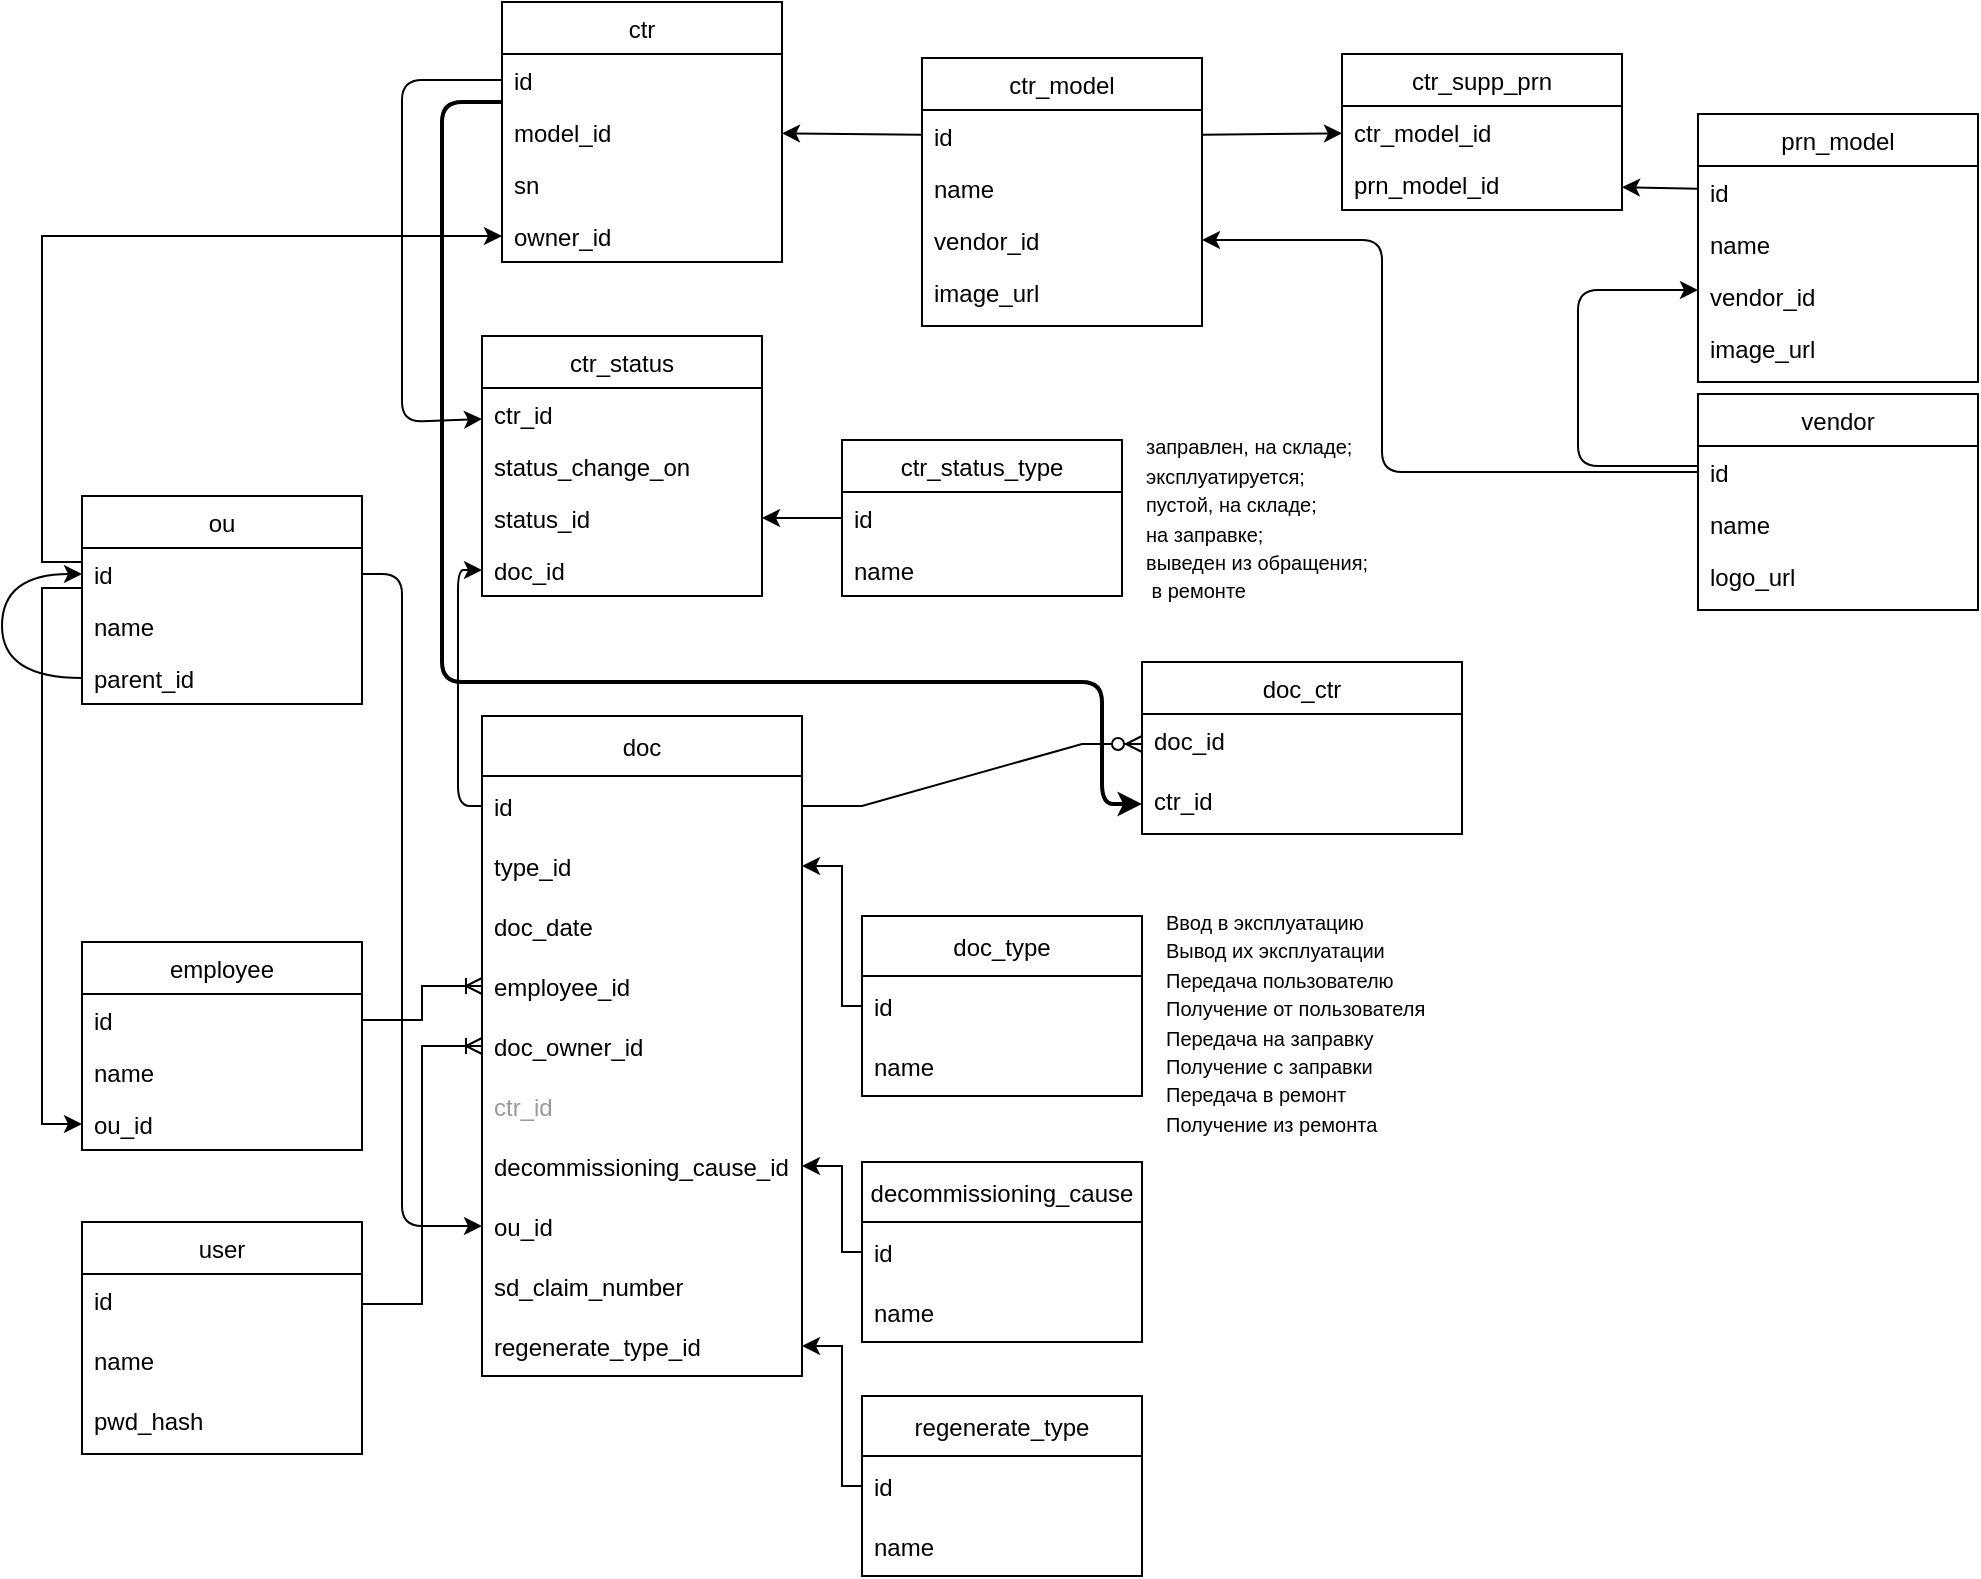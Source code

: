 <mxfile version="20.1.1" type="github">
  <diagram name="Page-1" id="efa7a0a1-bf9b-a30e-e6df-94a7791c09e9">
    <mxGraphModel dx="918" dy="460" grid="1" gridSize="10" guides="1" tooltips="1" connect="1" arrows="1" fold="1" page="1" pageScale="1" pageWidth="1169" pageHeight="827" background="none" math="0" shadow="0">
      <root>
        <mxCell id="0" />
        <mxCell id="1" parent="0" />
        <mxCell id="0HyxOfl09r36-qcPs7RD-114" value="ctr" style="swimlane;fontStyle=0;childLayout=stackLayout;horizontal=1;startSize=26;horizontalStack=0;resizeParent=1;resizeParentMax=0;resizeLast=0;collapsible=1;marginBottom=0;" parent="1" vertex="1">
          <mxGeometry x="260" y="10" width="140" height="130" as="geometry" />
        </mxCell>
        <mxCell id="0HyxOfl09r36-qcPs7RD-115" value="id" style="text;strokeColor=none;fillColor=none;align=left;verticalAlign=top;spacingLeft=4;spacingRight=4;overflow=hidden;rotatable=0;points=[[0,0.5],[1,0.5]];portConstraint=eastwest;" parent="0HyxOfl09r36-qcPs7RD-114" vertex="1">
          <mxGeometry y="26" width="140" height="26" as="geometry" />
        </mxCell>
        <mxCell id="0HyxOfl09r36-qcPs7RD-193" value="model_id&#xa;&#xa;" style="text;strokeColor=none;fillColor=none;align=left;verticalAlign=top;spacingLeft=4;spacingRight=4;overflow=hidden;rotatable=0;points=[[0,0.5],[1,0.5]];portConstraint=eastwest;" parent="0HyxOfl09r36-qcPs7RD-114" vertex="1">
          <mxGeometry y="52" width="140" height="26" as="geometry" />
        </mxCell>
        <mxCell id="0HyxOfl09r36-qcPs7RD-116" value="sn" style="text;strokeColor=none;fillColor=none;align=left;verticalAlign=top;spacingLeft=4;spacingRight=4;overflow=hidden;rotatable=0;points=[[0,0.5],[1,0.5]];portConstraint=eastwest;" parent="0HyxOfl09r36-qcPs7RD-114" vertex="1">
          <mxGeometry y="78" width="140" height="26" as="geometry" />
        </mxCell>
        <mxCell id="B27GgNt_8ts8eAWawGhs-5" value="owner_id" style="text;strokeColor=none;fillColor=none;align=left;verticalAlign=top;spacingLeft=4;spacingRight=4;overflow=hidden;rotatable=0;points=[[0,0.5],[1,0.5]];portConstraint=eastwest;" parent="0HyxOfl09r36-qcPs7RD-114" vertex="1">
          <mxGeometry y="104" width="140" height="26" as="geometry" />
        </mxCell>
        <mxCell id="0HyxOfl09r36-qcPs7RD-119" value="prn_model" style="swimlane;fontStyle=0;childLayout=stackLayout;horizontal=1;startSize=26;horizontalStack=0;resizeParent=1;resizeParentMax=0;resizeLast=0;collapsible=1;marginBottom=0;" parent="1" vertex="1">
          <mxGeometry x="858" y="66" width="140" height="134" as="geometry" />
        </mxCell>
        <mxCell id="0HyxOfl09r36-qcPs7RD-120" value="id" style="text;strokeColor=none;fillColor=none;align=left;verticalAlign=top;spacingLeft=4;spacingRight=4;overflow=hidden;rotatable=0;points=[[0,0.5],[1,0.5]];portConstraint=eastwest;" parent="0HyxOfl09r36-qcPs7RD-119" vertex="1">
          <mxGeometry y="26" width="140" height="26" as="geometry" />
        </mxCell>
        <mxCell id="0HyxOfl09r36-qcPs7RD-121" value="name" style="text;strokeColor=none;fillColor=none;align=left;verticalAlign=top;spacingLeft=4;spacingRight=4;overflow=hidden;rotatable=0;points=[[0,0.5],[1,0.5]];portConstraint=eastwest;" parent="0HyxOfl09r36-qcPs7RD-119" vertex="1">
          <mxGeometry y="52" width="140" height="26" as="geometry" />
        </mxCell>
        <mxCell id="0HyxOfl09r36-qcPs7RD-157" value="vendor_id" style="text;strokeColor=none;fillColor=none;align=left;verticalAlign=top;spacingLeft=4;spacingRight=4;overflow=hidden;rotatable=0;points=[[0,0.5],[1,0.5]];portConstraint=eastwest;" parent="0HyxOfl09r36-qcPs7RD-119" vertex="1">
          <mxGeometry y="78" width="140" height="26" as="geometry" />
        </mxCell>
        <mxCell id="-eueZPDx82-Weop2imwT-17" value="image_url" style="text;strokeColor=none;fillColor=none;spacingLeft=4;spacingRight=4;overflow=hidden;rotatable=0;points=[[0,0.5],[1,0.5]];portConstraint=eastwest;fontSize=12;" parent="0HyxOfl09r36-qcPs7RD-119" vertex="1">
          <mxGeometry y="104" width="140" height="30" as="geometry" />
        </mxCell>
        <mxCell id="0HyxOfl09r36-qcPs7RD-123" value="ctr_model" style="swimlane;fontStyle=0;childLayout=stackLayout;horizontal=1;startSize=26;horizontalStack=0;resizeParent=1;resizeParentMax=0;resizeLast=0;collapsible=1;marginBottom=0;" parent="1" vertex="1">
          <mxGeometry x="470" y="38" width="140" height="134" as="geometry" />
        </mxCell>
        <mxCell id="0HyxOfl09r36-qcPs7RD-124" value="id" style="text;strokeColor=none;fillColor=none;align=left;verticalAlign=top;spacingLeft=4;spacingRight=4;overflow=hidden;rotatable=0;points=[[0,0.5],[1,0.5]];portConstraint=eastwest;" parent="0HyxOfl09r36-qcPs7RD-123" vertex="1">
          <mxGeometry y="26" width="140" height="26" as="geometry" />
        </mxCell>
        <mxCell id="0HyxOfl09r36-qcPs7RD-164" value="name" style="text;strokeColor=none;fillColor=none;align=left;verticalAlign=top;spacingLeft=4;spacingRight=4;overflow=hidden;rotatable=0;points=[[0,0.5],[1,0.5]];portConstraint=eastwest;" parent="0HyxOfl09r36-qcPs7RD-123" vertex="1">
          <mxGeometry y="52" width="140" height="26" as="geometry" />
        </mxCell>
        <mxCell id="0HyxOfl09r36-qcPs7RD-125" value="vendor_id" style="text;strokeColor=none;fillColor=none;align=left;verticalAlign=top;spacingLeft=4;spacingRight=4;overflow=hidden;rotatable=0;points=[[0,0.5],[1,0.5]];portConstraint=eastwest;" parent="0HyxOfl09r36-qcPs7RD-123" vertex="1">
          <mxGeometry y="78" width="140" height="26" as="geometry" />
        </mxCell>
        <mxCell id="-eueZPDx82-Weop2imwT-14" value="image_url" style="text;strokeColor=none;fillColor=none;spacingLeft=4;spacingRight=4;overflow=hidden;rotatable=0;points=[[0,0.5],[1,0.5]];portConstraint=eastwest;fontSize=12;" parent="0HyxOfl09r36-qcPs7RD-123" vertex="1">
          <mxGeometry y="104" width="140" height="30" as="geometry" />
        </mxCell>
        <mxCell id="0HyxOfl09r36-qcPs7RD-143" value="ctr_supp_prn" style="swimlane;fontStyle=0;childLayout=stackLayout;horizontal=1;startSize=26;horizontalStack=0;resizeParent=1;resizeParentMax=0;resizeLast=0;collapsible=1;marginBottom=0;" parent="1" vertex="1">
          <mxGeometry x="680" y="36" width="140" height="78" as="geometry" />
        </mxCell>
        <mxCell id="0HyxOfl09r36-qcPs7RD-144" value="ctr_model_id" style="text;strokeColor=none;fillColor=none;align=left;verticalAlign=top;spacingLeft=4;spacingRight=4;overflow=hidden;rotatable=0;points=[[0,0.5],[1,0.5]];portConstraint=eastwest;" parent="0HyxOfl09r36-qcPs7RD-143" vertex="1">
          <mxGeometry y="26" width="140" height="26" as="geometry" />
        </mxCell>
        <mxCell id="0HyxOfl09r36-qcPs7RD-145" value="prn_model_id" style="text;strokeColor=none;fillColor=none;align=left;verticalAlign=top;spacingLeft=4;spacingRight=4;overflow=hidden;rotatable=0;points=[[0,0.5],[1,0.5]];portConstraint=eastwest;" parent="0HyxOfl09r36-qcPs7RD-143" vertex="1">
          <mxGeometry y="52" width="140" height="26" as="geometry" />
        </mxCell>
        <mxCell id="0HyxOfl09r36-qcPs7RD-158" value="vendor" style="swimlane;fontStyle=0;childLayout=stackLayout;horizontal=1;startSize=26;horizontalStack=0;resizeParent=1;resizeParentMax=0;resizeLast=0;collapsible=1;marginBottom=0;" parent="1" vertex="1">
          <mxGeometry x="858" y="206" width="140" height="108" as="geometry">
            <mxRectangle x="826" y="244" width="70" height="26" as="alternateBounds" />
          </mxGeometry>
        </mxCell>
        <mxCell id="0HyxOfl09r36-qcPs7RD-159" value="id" style="text;strokeColor=none;fillColor=none;align=left;verticalAlign=top;spacingLeft=4;spacingRight=4;overflow=hidden;rotatable=0;points=[[0,0.5],[1,0.5]];portConstraint=eastwest;" parent="0HyxOfl09r36-qcPs7RD-158" vertex="1">
          <mxGeometry y="26" width="140" height="26" as="geometry" />
        </mxCell>
        <mxCell id="0HyxOfl09r36-qcPs7RD-160" value="name" style="text;strokeColor=none;fillColor=none;align=left;verticalAlign=top;spacingLeft=4;spacingRight=4;overflow=hidden;rotatable=0;points=[[0,0.5],[1,0.5]];portConstraint=eastwest;" parent="0HyxOfl09r36-qcPs7RD-158" vertex="1">
          <mxGeometry y="52" width="140" height="26" as="geometry" />
        </mxCell>
        <mxCell id="-eueZPDx82-Weop2imwT-16" value="logo_url" style="text;strokeColor=none;fillColor=none;spacingLeft=4;spacingRight=4;overflow=hidden;rotatable=0;points=[[0,0.5],[1,0.5]];portConstraint=eastwest;fontSize=12;" parent="0HyxOfl09r36-qcPs7RD-158" vertex="1">
          <mxGeometry y="78" width="140" height="30" as="geometry" />
        </mxCell>
        <mxCell id="0HyxOfl09r36-qcPs7RD-165" value="" style="endArrow=classic;html=1;exitX=0;exitY=0.5;exitDx=0;exitDy=0;" parent="1" edge="1">
          <mxGeometry width="50" height="50" relative="1" as="geometry">
            <mxPoint x="858" y="242" as="sourcePoint" />
            <mxPoint x="858" y="154" as="targetPoint" />
            <Array as="points">
              <mxPoint x="798" y="242" />
              <mxPoint x="798" y="154" />
            </Array>
          </mxGeometry>
        </mxCell>
        <mxCell id="0HyxOfl09r36-qcPs7RD-166" value="" style="endArrow=classic;html=1;" parent="1" source="0HyxOfl09r36-qcPs7RD-159" target="0HyxOfl09r36-qcPs7RD-125" edge="1">
          <mxGeometry width="50" height="50" relative="1" as="geometry">
            <mxPoint x="580" y="326" as="sourcePoint" />
            <mxPoint x="630" y="276" as="targetPoint" />
            <Array as="points">
              <mxPoint x="700" y="245" />
              <mxPoint x="700" y="129" />
            </Array>
          </mxGeometry>
        </mxCell>
        <mxCell id="0HyxOfl09r36-qcPs7RD-167" value="" style="endArrow=classic;html=1;" parent="1" source="0HyxOfl09r36-qcPs7RD-124" target="0HyxOfl09r36-qcPs7RD-193" edge="1">
          <mxGeometry width="50" height="50" relative="1" as="geometry">
            <mxPoint x="570" y="350" as="sourcePoint" />
            <mxPoint x="620" y="300" as="targetPoint" />
          </mxGeometry>
        </mxCell>
        <mxCell id="0HyxOfl09r36-qcPs7RD-173" value="ctr_status" style="swimlane;fontStyle=0;childLayout=stackLayout;horizontal=1;startSize=26;horizontalStack=0;resizeParent=1;resizeParentMax=0;resizeLast=0;collapsible=1;marginBottom=0;" parent="1" vertex="1">
          <mxGeometry x="250" y="177" width="140" height="130" as="geometry" />
        </mxCell>
        <mxCell id="0HyxOfl09r36-qcPs7RD-174" value="ctr_id" style="text;strokeColor=none;fillColor=none;align=left;verticalAlign=top;spacingLeft=4;spacingRight=4;overflow=hidden;rotatable=0;points=[[0,0.5],[1,0.5]];portConstraint=eastwest;" parent="0HyxOfl09r36-qcPs7RD-173" vertex="1">
          <mxGeometry y="26" width="140" height="26" as="geometry" />
        </mxCell>
        <mxCell id="0HyxOfl09r36-qcPs7RD-175" value="status_change_on" style="text;strokeColor=none;fillColor=none;align=left;verticalAlign=top;spacingLeft=4;spacingRight=4;overflow=hidden;rotatable=0;points=[[0,0.5],[1,0.5]];portConstraint=eastwest;" parent="0HyxOfl09r36-qcPs7RD-173" vertex="1">
          <mxGeometry y="52" width="140" height="26" as="geometry" />
        </mxCell>
        <mxCell id="0HyxOfl09r36-qcPs7RD-191" value="status_id" style="text;strokeColor=none;fillColor=none;align=left;verticalAlign=top;spacingLeft=4;spacingRight=4;overflow=hidden;rotatable=0;points=[[0,0.5],[1,0.5]];portConstraint=eastwest;" parent="0HyxOfl09r36-qcPs7RD-173" vertex="1">
          <mxGeometry y="78" width="140" height="26" as="geometry" />
        </mxCell>
        <mxCell id="B27GgNt_8ts8eAWawGhs-43" value="doc_id" style="text;strokeColor=none;fillColor=none;align=left;verticalAlign=top;spacingLeft=4;spacingRight=4;overflow=hidden;rotatable=0;points=[[0,0.5],[1,0.5]];portConstraint=eastwest;" parent="0HyxOfl09r36-qcPs7RD-173" vertex="1">
          <mxGeometry y="104" width="140" height="26" as="geometry" />
        </mxCell>
        <mxCell id="0HyxOfl09r36-qcPs7RD-181" value="ctr_status_type" style="swimlane;fontStyle=0;childLayout=stackLayout;horizontal=1;startSize=26;horizontalStack=0;resizeParent=1;resizeParentMax=0;resizeLast=0;collapsible=1;marginBottom=0;" parent="1" vertex="1">
          <mxGeometry x="430" y="229" width="140" height="78" as="geometry" />
        </mxCell>
        <mxCell id="0HyxOfl09r36-qcPs7RD-182" value="id" style="text;strokeColor=none;fillColor=none;align=left;verticalAlign=top;spacingLeft=4;spacingRight=4;overflow=hidden;rotatable=0;points=[[0,0.5],[1,0.5]];portConstraint=eastwest;" parent="0HyxOfl09r36-qcPs7RD-181" vertex="1">
          <mxGeometry y="26" width="140" height="26" as="geometry" />
        </mxCell>
        <mxCell id="0HyxOfl09r36-qcPs7RD-183" value="name" style="text;strokeColor=none;fillColor=none;align=left;verticalAlign=top;spacingLeft=4;spacingRight=4;overflow=hidden;rotatable=0;points=[[0,0.5],[1,0.5]];portConstraint=eastwest;" parent="0HyxOfl09r36-qcPs7RD-181" vertex="1">
          <mxGeometry y="52" width="140" height="26" as="geometry" />
        </mxCell>
        <mxCell id="0HyxOfl09r36-qcPs7RD-185" value="" style="endArrow=classic;html=1;" parent="1" source="0HyxOfl09r36-qcPs7RD-182" target="0HyxOfl09r36-qcPs7RD-191" edge="1">
          <mxGeometry width="50" height="50" relative="1" as="geometry">
            <mxPoint x="570" y="277" as="sourcePoint" />
            <mxPoint x="620" y="227" as="targetPoint" />
          </mxGeometry>
        </mxCell>
        <mxCell id="0HyxOfl09r36-qcPs7RD-186" value="" style="endArrow=classic;html=1;" parent="1" source="0HyxOfl09r36-qcPs7RD-115" target="0HyxOfl09r36-qcPs7RD-174" edge="1">
          <mxGeometry width="50" height="50" relative="1" as="geometry">
            <mxPoint x="570" y="350" as="sourcePoint" />
            <mxPoint x="620" y="300" as="targetPoint" />
            <Array as="points">
              <mxPoint x="210" y="49" />
              <mxPoint x="210" y="73" />
              <mxPoint x="210" y="220" />
            </Array>
          </mxGeometry>
        </mxCell>
        <mxCell id="0HyxOfl09r36-qcPs7RD-187" value="ou" style="swimlane;fontStyle=0;childLayout=stackLayout;horizontal=1;startSize=26;horizontalStack=0;resizeParent=1;resizeParentMax=0;resizeLast=0;collapsible=1;marginBottom=0;" parent="1" vertex="1">
          <mxGeometry x="50" y="257" width="140" height="104" as="geometry" />
        </mxCell>
        <mxCell id="0HyxOfl09r36-qcPs7RD-188" value="id" style="text;strokeColor=none;fillColor=none;align=left;verticalAlign=top;spacingLeft=4;spacingRight=4;overflow=hidden;rotatable=0;points=[[0,0.5],[1,0.5]];portConstraint=eastwest;" parent="0HyxOfl09r36-qcPs7RD-187" vertex="1">
          <mxGeometry y="26" width="140" height="26" as="geometry" />
        </mxCell>
        <mxCell id="0HyxOfl09r36-qcPs7RD-189" value="name" style="text;strokeColor=none;fillColor=none;align=left;verticalAlign=top;spacingLeft=4;spacingRight=4;overflow=hidden;rotatable=0;points=[[0,0.5],[1,0.5]];portConstraint=eastwest;" parent="0HyxOfl09r36-qcPs7RD-187" vertex="1">
          <mxGeometry y="52" width="140" height="26" as="geometry" />
        </mxCell>
        <mxCell id="B27GgNt_8ts8eAWawGhs-4" style="edgeStyle=orthogonalEdgeStyle;orthogonalLoop=1;jettySize=auto;html=1;exitX=0;exitY=0.5;exitDx=0;exitDy=0;entryX=0;entryY=0.5;entryDx=0;entryDy=0;curved=1;" parent="0HyxOfl09r36-qcPs7RD-187" source="B27GgNt_8ts8eAWawGhs-3" target="0HyxOfl09r36-qcPs7RD-188" edge="1">
          <mxGeometry relative="1" as="geometry">
            <Array as="points">
              <mxPoint x="-40" y="91" />
              <mxPoint x="-40" y="39" />
            </Array>
          </mxGeometry>
        </mxCell>
        <mxCell id="B27GgNt_8ts8eAWawGhs-3" value="parent_id" style="text;strokeColor=none;fillColor=none;align=left;verticalAlign=top;spacingLeft=4;spacingRight=4;overflow=hidden;rotatable=0;points=[[0,0.5],[1,0.5]];portConstraint=eastwest;" parent="0HyxOfl09r36-qcPs7RD-187" vertex="1">
          <mxGeometry y="78" width="140" height="26" as="geometry" />
        </mxCell>
        <mxCell id="0HyxOfl09r36-qcPs7RD-194" value="&lt;span style=&quot;font-size: 10px&quot;&gt;заправлен, на складе;&lt;br&gt;эксплуатируется;&lt;br&gt;пустой, на складе;&lt;br&gt;на заправке;&lt;br&gt;выведен из обращения;&lt;br&gt;&amp;nbsp;в ремонте&lt;br&gt;&lt;/span&gt;" style="text;html=1;align=left;verticalAlign=middle;resizable=0;points=[];autosize=1;strokeColor=none;" parent="1" vertex="1">
          <mxGeometry x="580" y="218" width="130" height="100" as="geometry" />
        </mxCell>
        <mxCell id="0HyxOfl09r36-qcPs7RD-202" value="employee" style="swimlane;fontStyle=0;childLayout=stackLayout;horizontal=1;startSize=26;horizontalStack=0;resizeParent=1;resizeParentMax=0;resizeLast=0;collapsible=1;marginBottom=0;" parent="1" vertex="1">
          <mxGeometry x="50" y="480" width="140" height="104" as="geometry" />
        </mxCell>
        <mxCell id="0HyxOfl09r36-qcPs7RD-203" value="id" style="text;strokeColor=none;fillColor=none;align=left;verticalAlign=top;spacingLeft=4;spacingRight=4;overflow=hidden;rotatable=0;points=[[0,0.5],[1,0.5]];portConstraint=eastwest;" parent="0HyxOfl09r36-qcPs7RD-202" vertex="1">
          <mxGeometry y="26" width="140" height="26" as="geometry" />
        </mxCell>
        <mxCell id="0HyxOfl09r36-qcPs7RD-204" value="name" style="text;strokeColor=none;fillColor=none;align=left;verticalAlign=top;spacingLeft=4;spacingRight=4;overflow=hidden;rotatable=0;points=[[0,0.5],[1,0.5]];portConstraint=eastwest;" parent="0HyxOfl09r36-qcPs7RD-202" vertex="1">
          <mxGeometry y="52" width="140" height="26" as="geometry" />
        </mxCell>
        <mxCell id="B27GgNt_8ts8eAWawGhs-7" value="ou_id" style="text;strokeColor=none;fillColor=none;align=left;verticalAlign=top;spacingLeft=4;spacingRight=4;overflow=hidden;rotatable=0;points=[[0,0.5],[1,0.5]];portConstraint=eastwest;" parent="0HyxOfl09r36-qcPs7RD-202" vertex="1">
          <mxGeometry y="78" width="140" height="26" as="geometry" />
        </mxCell>
        <mxCell id="8fQQKwptiHgryDefAF7D-1" value="" style="endArrow=classic;html=1;" parent="1" source="0HyxOfl09r36-qcPs7RD-124" target="0HyxOfl09r36-qcPs7RD-144" edge="1">
          <mxGeometry width="50" height="50" relative="1" as="geometry">
            <mxPoint x="560" y="400" as="sourcePoint" />
            <mxPoint x="610" y="350" as="targetPoint" />
          </mxGeometry>
        </mxCell>
        <mxCell id="8fQQKwptiHgryDefAF7D-2" value="" style="endArrow=classic;html=1;" parent="1" source="0HyxOfl09r36-qcPs7RD-120" target="0HyxOfl09r36-qcPs7RD-145" edge="1">
          <mxGeometry width="50" height="50" relative="1" as="geometry">
            <mxPoint x="560" y="400" as="sourcePoint" />
            <mxPoint x="610" y="350" as="targetPoint" />
          </mxGeometry>
        </mxCell>
        <mxCell id="B27GgNt_8ts8eAWawGhs-6" style="edgeStyle=orthogonalEdgeStyle;rounded=0;orthogonalLoop=1;jettySize=auto;html=1;exitX=0;exitY=0.5;exitDx=0;exitDy=0;entryX=0;entryY=0.5;entryDx=0;entryDy=0;" parent="1" source="0HyxOfl09r36-qcPs7RD-188" target="B27GgNt_8ts8eAWawGhs-5" edge="1">
          <mxGeometry relative="1" as="geometry">
            <Array as="points">
              <mxPoint x="50" y="290" />
              <mxPoint x="30" y="290" />
              <mxPoint x="30" y="127" />
            </Array>
          </mxGeometry>
        </mxCell>
        <mxCell id="B27GgNt_8ts8eAWawGhs-10" style="edgeStyle=orthogonalEdgeStyle;rounded=0;orthogonalLoop=1;jettySize=auto;html=1;exitX=0;exitY=0.5;exitDx=0;exitDy=0;entryX=0;entryY=0.5;entryDx=0;entryDy=0;" parent="1" source="0HyxOfl09r36-qcPs7RD-188" target="B27GgNt_8ts8eAWawGhs-7" edge="1">
          <mxGeometry relative="1" as="geometry">
            <mxPoint x="50" y="296" as="sourcePoint" />
            <mxPoint x="50" y="571" as="targetPoint" />
            <Array as="points">
              <mxPoint x="50" y="303" />
              <mxPoint x="30" y="303" />
              <mxPoint x="30" y="571" />
            </Array>
          </mxGeometry>
        </mxCell>
        <mxCell id="B27GgNt_8ts8eAWawGhs-11" value="doc" style="swimlane;fontStyle=0;childLayout=stackLayout;horizontal=1;startSize=30;horizontalStack=0;resizeParent=1;resizeParentMax=0;resizeLast=0;collapsible=1;marginBottom=0;" parent="1" vertex="1">
          <mxGeometry x="250" y="367" width="160" height="330" as="geometry" />
        </mxCell>
        <mxCell id="B27GgNt_8ts8eAWawGhs-12" value="id" style="text;strokeColor=none;fillColor=none;align=left;verticalAlign=middle;spacingLeft=4;spacingRight=4;overflow=hidden;points=[[0,0.5],[1,0.5]];portConstraint=eastwest;rotatable=0;" parent="B27GgNt_8ts8eAWawGhs-11" vertex="1">
          <mxGeometry y="30" width="160" height="30" as="geometry" />
        </mxCell>
        <mxCell id="B27GgNt_8ts8eAWawGhs-14" value="type_id" style="text;strokeColor=none;fillColor=none;align=left;verticalAlign=middle;spacingLeft=4;spacingRight=4;overflow=hidden;points=[[0,0.5],[1,0.5]];portConstraint=eastwest;rotatable=0;" parent="B27GgNt_8ts8eAWawGhs-11" vertex="1">
          <mxGeometry y="60" width="160" height="30" as="geometry" />
        </mxCell>
        <mxCell id="B27GgNt_8ts8eAWawGhs-15" value="doc_date" style="text;strokeColor=none;fillColor=none;align=left;verticalAlign=middle;spacingLeft=4;spacingRight=4;overflow=hidden;points=[[0,0.5],[1,0.5]];portConstraint=eastwest;rotatable=0;" parent="B27GgNt_8ts8eAWawGhs-11" vertex="1">
          <mxGeometry y="90" width="160" height="30" as="geometry" />
        </mxCell>
        <mxCell id="B27GgNt_8ts8eAWawGhs-17" value="employee_id" style="text;strokeColor=none;fillColor=none;align=left;verticalAlign=middle;spacingLeft=4;spacingRight=4;overflow=hidden;points=[[0,0.5],[1,0.5]];portConstraint=eastwest;rotatable=0;" parent="B27GgNt_8ts8eAWawGhs-11" vertex="1">
          <mxGeometry y="120" width="160" height="30" as="geometry" />
        </mxCell>
        <mxCell id="B27GgNt_8ts8eAWawGhs-16" value="doc_owner_id" style="text;strokeColor=none;fillColor=none;align=left;verticalAlign=middle;spacingLeft=4;spacingRight=4;overflow=hidden;points=[[0,0.5],[1,0.5]];portConstraint=eastwest;rotatable=0;" parent="B27GgNt_8ts8eAWawGhs-11" vertex="1">
          <mxGeometry y="150" width="160" height="30" as="geometry" />
        </mxCell>
        <mxCell id="B27GgNt_8ts8eAWawGhs-18" value="ctr_id" style="text;strokeColor=none;fillColor=none;align=left;verticalAlign=middle;spacingLeft=4;spacingRight=4;overflow=hidden;points=[[0,0.5],[1,0.5]];portConstraint=eastwest;rotatable=0;fontColor=#999999;" parent="B27GgNt_8ts8eAWawGhs-11" vertex="1">
          <mxGeometry y="180" width="160" height="30" as="geometry" />
        </mxCell>
        <mxCell id="B27GgNt_8ts8eAWawGhs-19" value="decommissioning_cause_id" style="text;strokeColor=none;fillColor=none;align=left;verticalAlign=middle;spacingLeft=4;spacingRight=4;overflow=hidden;points=[[0,0.5],[1,0.5]];portConstraint=eastwest;rotatable=0;" parent="B27GgNt_8ts8eAWawGhs-11" vertex="1">
          <mxGeometry y="210" width="160" height="30" as="geometry" />
        </mxCell>
        <mxCell id="B27GgNt_8ts8eAWawGhs-20" value="ou_id" style="text;strokeColor=none;fillColor=none;align=left;verticalAlign=middle;spacingLeft=4;spacingRight=4;overflow=hidden;points=[[0,0.5],[1,0.5]];portConstraint=eastwest;rotatable=0;" parent="B27GgNt_8ts8eAWawGhs-11" vertex="1">
          <mxGeometry y="240" width="160" height="30" as="geometry" />
        </mxCell>
        <mxCell id="B27GgNt_8ts8eAWawGhs-21" value="sd_claim_number" style="text;strokeColor=none;fillColor=none;align=left;verticalAlign=middle;spacingLeft=4;spacingRight=4;overflow=hidden;points=[[0,0.5],[1,0.5]];portConstraint=eastwest;rotatable=0;" parent="B27GgNt_8ts8eAWawGhs-11" vertex="1">
          <mxGeometry y="270" width="160" height="30" as="geometry" />
        </mxCell>
        <mxCell id="B27GgNt_8ts8eAWawGhs-22" value="regenerate_type_id" style="text;strokeColor=none;fillColor=none;align=left;verticalAlign=middle;spacingLeft=4;spacingRight=4;overflow=hidden;points=[[0,0.5],[1,0.5]];portConstraint=eastwest;rotatable=0;" parent="B27GgNt_8ts8eAWawGhs-11" vertex="1">
          <mxGeometry y="300" width="160" height="30" as="geometry" />
        </mxCell>
        <mxCell id="B27GgNt_8ts8eAWawGhs-23" value="doc_type" style="swimlane;fontStyle=0;childLayout=stackLayout;horizontal=1;startSize=30;horizontalStack=0;resizeParent=1;resizeParentMax=0;resizeLast=0;collapsible=1;marginBottom=0;" parent="1" vertex="1">
          <mxGeometry x="440" y="467" width="140" height="90" as="geometry" />
        </mxCell>
        <mxCell id="B27GgNt_8ts8eAWawGhs-24" value="id" style="text;strokeColor=none;fillColor=none;align=left;verticalAlign=middle;spacingLeft=4;spacingRight=4;overflow=hidden;points=[[0,0.5],[1,0.5]];portConstraint=eastwest;rotatable=0;" parent="B27GgNt_8ts8eAWawGhs-23" vertex="1">
          <mxGeometry y="30" width="140" height="30" as="geometry" />
        </mxCell>
        <mxCell id="B27GgNt_8ts8eAWawGhs-25" value="name" style="text;strokeColor=none;fillColor=none;align=left;verticalAlign=middle;spacingLeft=4;spacingRight=4;overflow=hidden;points=[[0,0.5],[1,0.5]];portConstraint=eastwest;rotatable=0;" parent="B27GgNt_8ts8eAWawGhs-23" vertex="1">
          <mxGeometry y="60" width="140" height="30" as="geometry" />
        </mxCell>
        <mxCell id="B27GgNt_8ts8eAWawGhs-27" style="edgeStyle=orthogonalEdgeStyle;rounded=0;orthogonalLoop=1;jettySize=auto;html=1;exitX=0;exitY=0.5;exitDx=0;exitDy=0;" parent="1" source="B27GgNt_8ts8eAWawGhs-24" target="B27GgNt_8ts8eAWawGhs-14" edge="1">
          <mxGeometry relative="1" as="geometry">
            <Array as="points">
              <mxPoint x="430" y="512" />
              <mxPoint x="430" y="442" />
            </Array>
          </mxGeometry>
        </mxCell>
        <mxCell id="B27GgNt_8ts8eAWawGhs-30" style="edgeStyle=orthogonalEdgeStyle;orthogonalLoop=1;jettySize=auto;html=1;strokeWidth=2;strokeColor=default;rounded=1;entryX=0;entryY=0.5;entryDx=0;entryDy=0;" parent="1" source="0HyxOfl09r36-qcPs7RD-115" target="ysNZDPczOukCf6MiVix6-3" edge="1">
          <mxGeometry relative="1" as="geometry">
            <Array as="points">
              <mxPoint x="230" y="60" />
              <mxPoint x="230" y="350" />
              <mxPoint x="560" y="350" />
              <mxPoint x="560" y="411" />
            </Array>
          </mxGeometry>
        </mxCell>
        <mxCell id="B27GgNt_8ts8eAWawGhs-31" style="edgeStyle=orthogonalEdgeStyle;rounded=1;orthogonalLoop=1;jettySize=auto;html=1;exitX=1;exitY=0.5;exitDx=0;exitDy=0;" parent="1" source="0HyxOfl09r36-qcPs7RD-188" target="B27GgNt_8ts8eAWawGhs-20" edge="1">
          <mxGeometry relative="1" as="geometry">
            <Array as="points">
              <mxPoint x="210" y="296" />
              <mxPoint x="210" y="622" />
            </Array>
          </mxGeometry>
        </mxCell>
        <mxCell id="B27GgNt_8ts8eAWawGhs-32" value="decommissioning_cause" style="swimlane;fontStyle=0;childLayout=stackLayout;horizontal=1;startSize=30;horizontalStack=0;resizeParent=1;resizeParentMax=0;resizeLast=0;collapsible=1;marginBottom=0;" parent="1" vertex="1">
          <mxGeometry x="440" y="590" width="140" height="90" as="geometry" />
        </mxCell>
        <mxCell id="B27GgNt_8ts8eAWawGhs-33" value="id" style="text;strokeColor=none;fillColor=none;align=left;verticalAlign=middle;spacingLeft=4;spacingRight=4;overflow=hidden;points=[[0,0.5],[1,0.5]];portConstraint=eastwest;rotatable=0;" parent="B27GgNt_8ts8eAWawGhs-32" vertex="1">
          <mxGeometry y="30" width="140" height="30" as="geometry" />
        </mxCell>
        <mxCell id="B27GgNt_8ts8eAWawGhs-34" value="name" style="text;strokeColor=none;fillColor=none;align=left;verticalAlign=middle;spacingLeft=4;spacingRight=4;overflow=hidden;points=[[0,0.5],[1,0.5]];portConstraint=eastwest;rotatable=0;" parent="B27GgNt_8ts8eAWawGhs-32" vertex="1">
          <mxGeometry y="60" width="140" height="30" as="geometry" />
        </mxCell>
        <mxCell id="B27GgNt_8ts8eAWawGhs-36" style="edgeStyle=orthogonalEdgeStyle;rounded=0;orthogonalLoop=1;jettySize=auto;html=1;exitX=0;exitY=0.5;exitDx=0;exitDy=0;" parent="1" source="B27GgNt_8ts8eAWawGhs-33" target="B27GgNt_8ts8eAWawGhs-19" edge="1">
          <mxGeometry relative="1" as="geometry">
            <Array as="points">
              <mxPoint x="430" y="635" />
              <mxPoint x="430" y="592" />
            </Array>
          </mxGeometry>
        </mxCell>
        <mxCell id="B27GgNt_8ts8eAWawGhs-37" value="regenerate_type" style="swimlane;fontStyle=0;childLayout=stackLayout;horizontal=1;startSize=30;horizontalStack=0;resizeParent=1;resizeParentMax=0;resizeLast=0;collapsible=1;marginBottom=0;" parent="1" vertex="1">
          <mxGeometry x="440" y="707" width="140" height="90" as="geometry" />
        </mxCell>
        <mxCell id="B27GgNt_8ts8eAWawGhs-38" value="id" style="text;strokeColor=none;fillColor=none;align=left;verticalAlign=middle;spacingLeft=4;spacingRight=4;overflow=hidden;points=[[0,0.5],[1,0.5]];portConstraint=eastwest;rotatable=0;" parent="B27GgNt_8ts8eAWawGhs-37" vertex="1">
          <mxGeometry y="30" width="140" height="30" as="geometry" />
        </mxCell>
        <mxCell id="B27GgNt_8ts8eAWawGhs-39" value="name" style="text;strokeColor=none;fillColor=none;align=left;verticalAlign=middle;spacingLeft=4;spacingRight=4;overflow=hidden;points=[[0,0.5],[1,0.5]];portConstraint=eastwest;rotatable=0;" parent="B27GgNt_8ts8eAWawGhs-37" vertex="1">
          <mxGeometry y="60" width="140" height="30" as="geometry" />
        </mxCell>
        <mxCell id="B27GgNt_8ts8eAWawGhs-41" style="edgeStyle=orthogonalEdgeStyle;rounded=0;orthogonalLoop=1;jettySize=auto;html=1;" parent="1" source="B27GgNt_8ts8eAWawGhs-38" target="B27GgNt_8ts8eAWawGhs-22" edge="1">
          <mxGeometry relative="1" as="geometry">
            <Array as="points">
              <mxPoint x="430" y="752" />
              <mxPoint x="430" y="682" />
            </Array>
          </mxGeometry>
        </mxCell>
        <mxCell id="B27GgNt_8ts8eAWawGhs-42" value="&lt;font style=&quot;font-size: 10px&quot;&gt;Ввод в эксплуатацию&lt;br&gt;Вывод их эксплуатации&lt;br&gt;Передача пользователю&lt;br&gt;Получение от пользователя&lt;br&gt;Передача на заправку&lt;br&gt;Получение с заправки&lt;br&gt;Передача в ремонт&lt;br&gt;Получение из ремонта&lt;/font&gt;" style="text;html=1;align=left;verticalAlign=middle;resizable=0;points=[];autosize=1;strokeColor=none;fillColor=none;" parent="1" vertex="1">
          <mxGeometry x="590" y="455" width="150" height="130" as="geometry" />
        </mxCell>
        <mxCell id="B27GgNt_8ts8eAWawGhs-44" style="edgeStyle=orthogonalEdgeStyle;orthogonalLoop=1;jettySize=auto;html=1;exitX=0;exitY=0.5;exitDx=0;exitDy=0;entryX=0;entryY=0.5;entryDx=0;entryDy=0;fontSize=10;strokeColor=default;strokeWidth=1;rounded=1;" parent="1" source="B27GgNt_8ts8eAWawGhs-12" target="B27GgNt_8ts8eAWawGhs-43" edge="1">
          <mxGeometry relative="1" as="geometry">
            <Array as="points">
              <mxPoint x="238" y="412" />
              <mxPoint x="238" y="294" />
            </Array>
          </mxGeometry>
        </mxCell>
        <mxCell id="ysNZDPczOukCf6MiVix6-1" value="doc_ctr" style="swimlane;fontStyle=0;childLayout=stackLayout;horizontal=1;startSize=26;horizontalStack=0;resizeParent=1;resizeParentMax=0;resizeLast=0;collapsible=1;marginBottom=0;align=center;fontSize=12;" vertex="1" parent="1">
          <mxGeometry x="580" y="340" width="160" height="86" as="geometry" />
        </mxCell>
        <mxCell id="ysNZDPczOukCf6MiVix6-2" value="doc_id" style="text;strokeColor=none;fillColor=none;spacingLeft=4;spacingRight=4;overflow=hidden;rotatable=0;points=[[0,0.5],[1,0.5]];portConstraint=eastwest;fontSize=12;" vertex="1" parent="ysNZDPczOukCf6MiVix6-1">
          <mxGeometry y="26" width="160" height="30" as="geometry" />
        </mxCell>
        <mxCell id="ysNZDPczOukCf6MiVix6-3" value="ctr_id" style="text;strokeColor=none;fillColor=none;spacingLeft=4;spacingRight=4;overflow=hidden;rotatable=0;points=[[0,0.5],[1,0.5]];portConstraint=eastwest;fontSize=12;" vertex="1" parent="ysNZDPczOukCf6MiVix6-1">
          <mxGeometry y="56" width="160" height="30" as="geometry" />
        </mxCell>
        <mxCell id="ysNZDPczOukCf6MiVix6-5" value="" style="edgeStyle=entityRelationEdgeStyle;fontSize=12;html=1;endArrow=ERzeroToMany;endFill=1;rounded=0;" edge="1" parent="1" source="B27GgNt_8ts8eAWawGhs-12" target="ysNZDPczOukCf6MiVix6-2">
          <mxGeometry width="100" height="100" relative="1" as="geometry">
            <mxPoint x="390" y="560" as="sourcePoint" />
            <mxPoint x="490" y="460" as="targetPoint" />
          </mxGeometry>
        </mxCell>
        <mxCell id="ysNZDPczOukCf6MiVix6-6" value="" style="edgeStyle=entityRelationEdgeStyle;fontSize=12;html=1;endArrow=ERoneToMany;rounded=0;fontColor=#999999;entryX=0;entryY=0.5;entryDx=0;entryDy=0;" edge="1" parent="1" source="0HyxOfl09r36-qcPs7RD-203" target="B27GgNt_8ts8eAWawGhs-17">
          <mxGeometry width="100" height="100" relative="1" as="geometry">
            <mxPoint x="310" y="600" as="sourcePoint" />
            <mxPoint x="410" y="500" as="targetPoint" />
          </mxGeometry>
        </mxCell>
        <mxCell id="ysNZDPczOukCf6MiVix6-7" value="user" style="swimlane;fontStyle=0;childLayout=stackLayout;horizontal=1;startSize=26;horizontalStack=0;resizeParent=1;resizeParentMax=0;resizeLast=0;collapsible=1;marginBottom=0;align=center;fontSize=12;fontColor=#000000;" vertex="1" parent="1">
          <mxGeometry x="50" y="620" width="140" height="116" as="geometry" />
        </mxCell>
        <mxCell id="ysNZDPczOukCf6MiVix6-8" value="id" style="text;strokeColor=none;fillColor=none;spacingLeft=4;spacingRight=4;overflow=hidden;rotatable=0;points=[[0,0.5],[1,0.5]];portConstraint=eastwest;fontSize=12;fontColor=#000000;" vertex="1" parent="ysNZDPczOukCf6MiVix6-7">
          <mxGeometry y="26" width="140" height="30" as="geometry" />
        </mxCell>
        <mxCell id="ysNZDPczOukCf6MiVix6-9" value="name" style="text;strokeColor=none;fillColor=none;spacingLeft=4;spacingRight=4;overflow=hidden;rotatable=0;points=[[0,0.5],[1,0.5]];portConstraint=eastwest;fontSize=12;fontColor=#000000;" vertex="1" parent="ysNZDPczOukCf6MiVix6-7">
          <mxGeometry y="56" width="140" height="30" as="geometry" />
        </mxCell>
        <mxCell id="ysNZDPczOukCf6MiVix6-10" value="pwd_hash" style="text;strokeColor=none;fillColor=none;spacingLeft=4;spacingRight=4;overflow=hidden;rotatable=0;points=[[0,0.5],[1,0.5]];portConstraint=eastwest;fontSize=12;fontColor=#000000;" vertex="1" parent="ysNZDPczOukCf6MiVix6-7">
          <mxGeometry y="86" width="140" height="30" as="geometry" />
        </mxCell>
        <mxCell id="ysNZDPczOukCf6MiVix6-12" value="" style="edgeStyle=entityRelationEdgeStyle;fontSize=12;html=1;endArrow=ERoneToMany;rounded=0;fontColor=#000000;" edge="1" parent="1" source="ysNZDPczOukCf6MiVix6-8" target="B27GgNt_8ts8eAWawGhs-16">
          <mxGeometry width="100" height="100" relative="1" as="geometry">
            <mxPoint x="140" y="650" as="sourcePoint" />
            <mxPoint x="240" y="550" as="targetPoint" />
          </mxGeometry>
        </mxCell>
      </root>
    </mxGraphModel>
  </diagram>
</mxfile>
